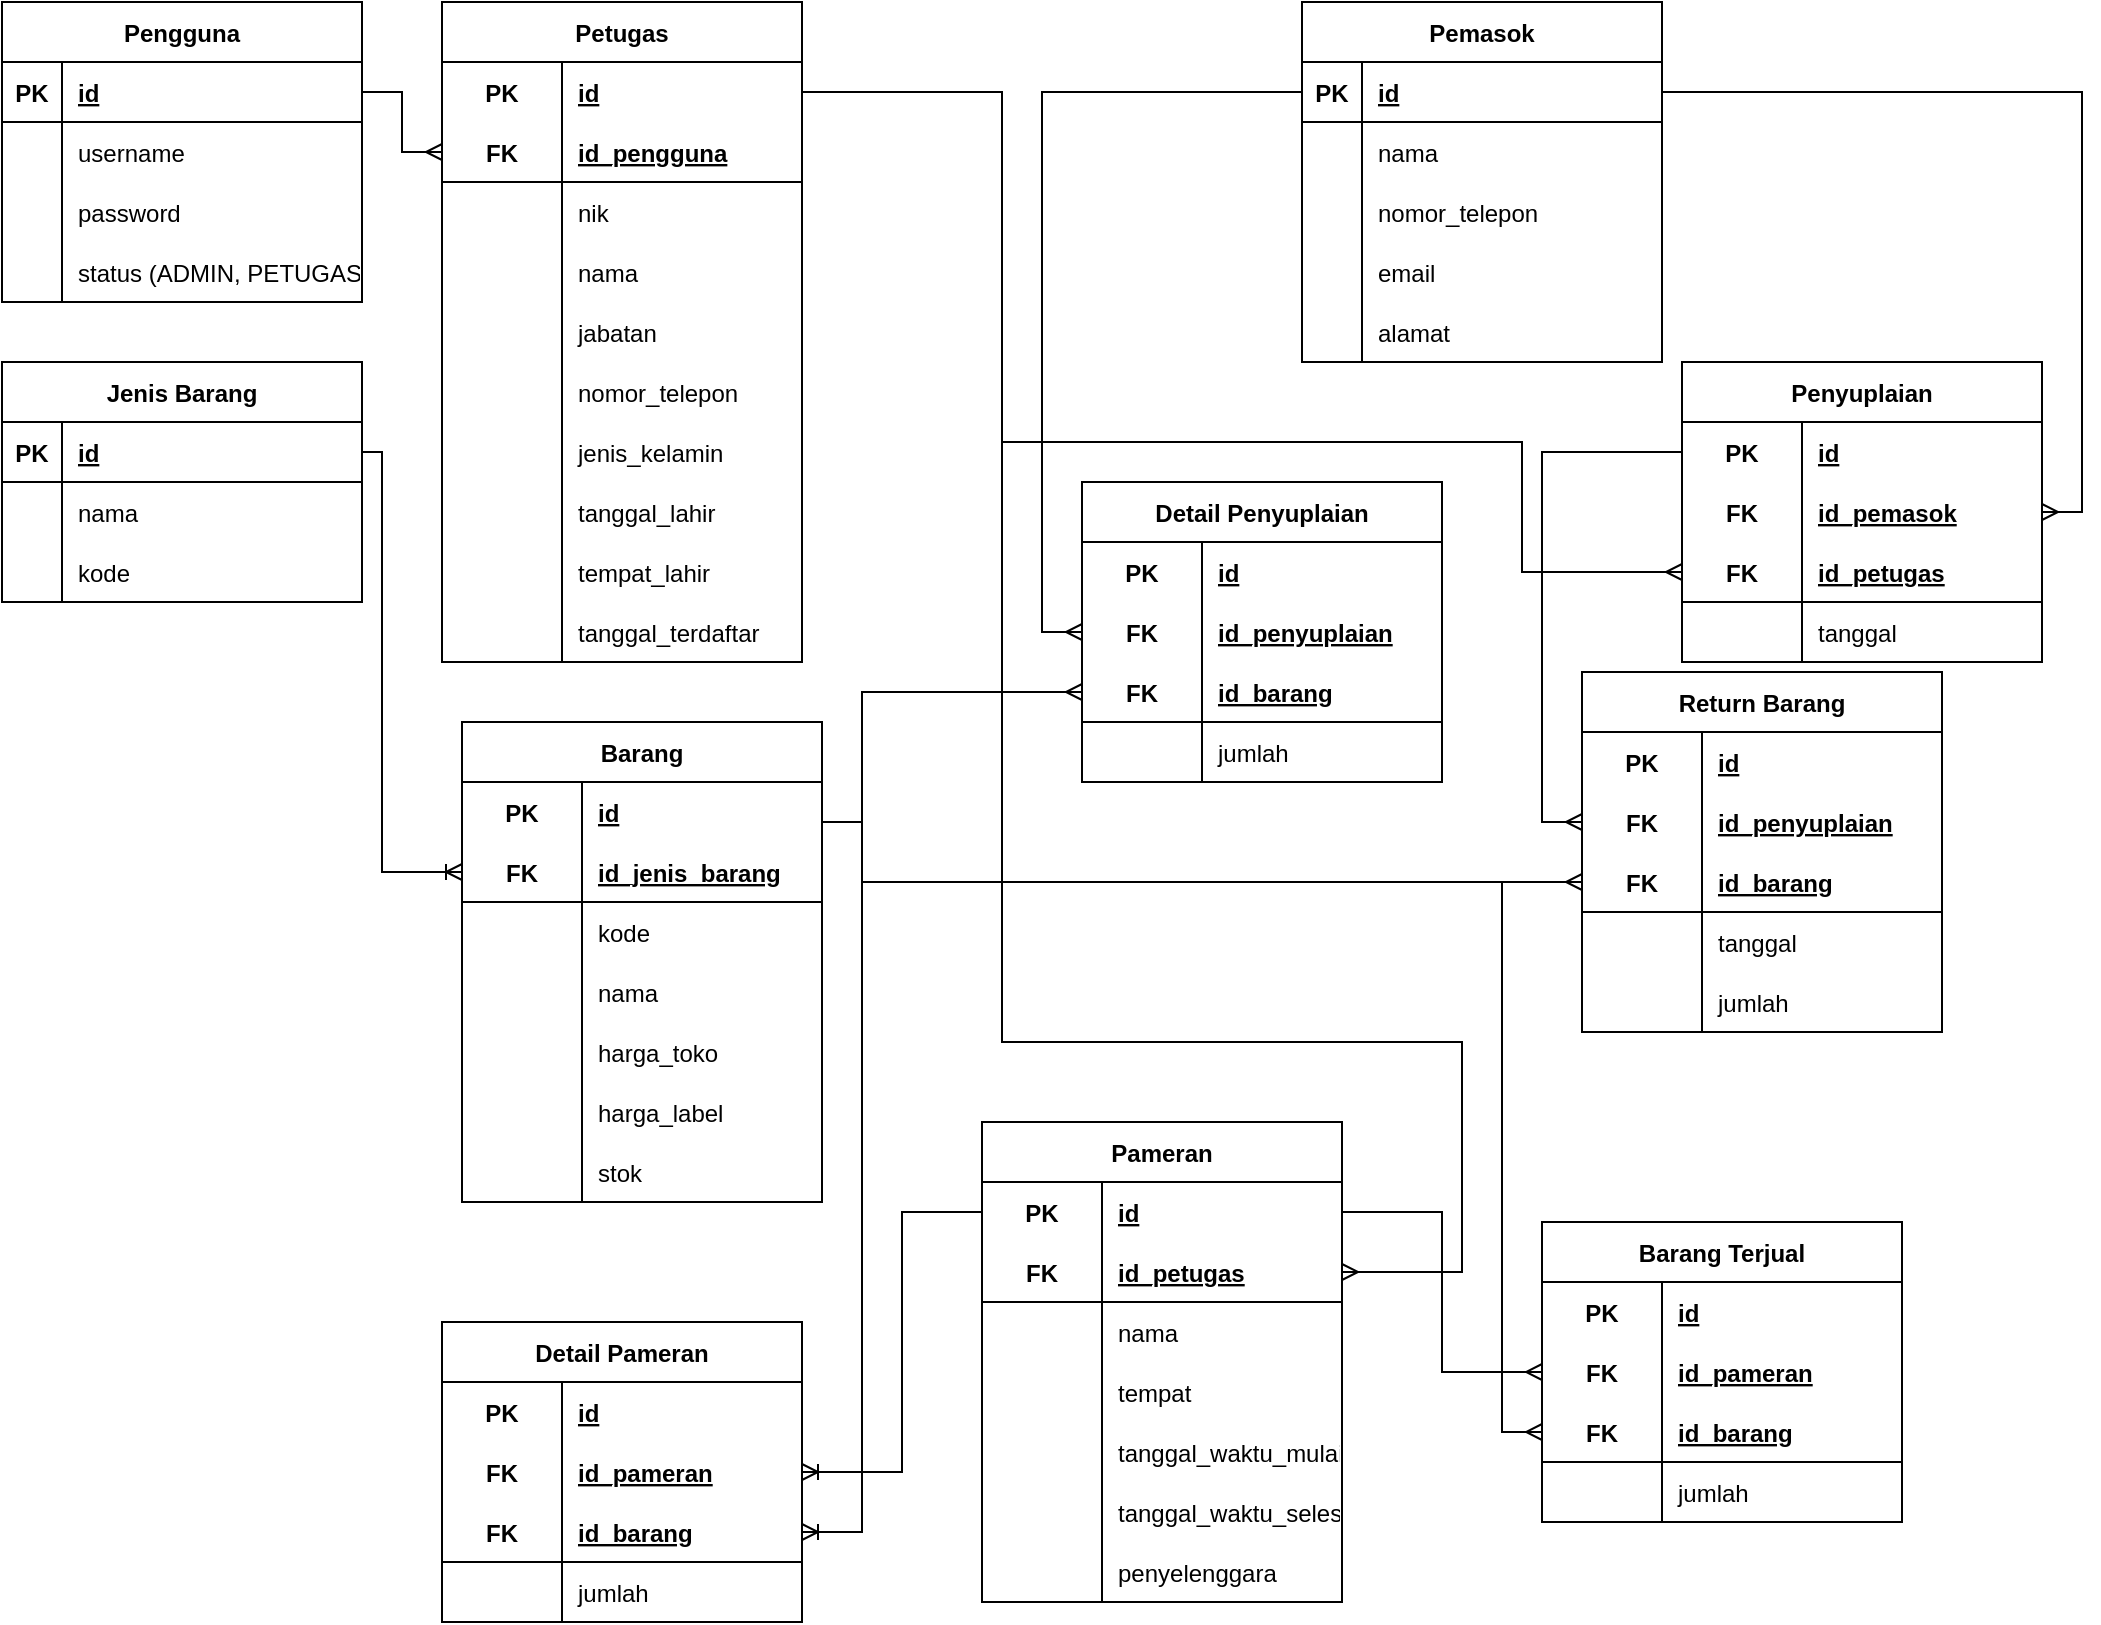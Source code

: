 <mxfile version="20.7.4" type="device"><diagram id="BdJibyrzbR2VFJq5c0Pj" name="Page-1"><mxGraphModel dx="819" dy="505" grid="1" gridSize="10" guides="1" tooltips="1" connect="1" arrows="1" fold="1" page="1" pageScale="1" pageWidth="850" pageHeight="1100" math="0" shadow="0"><root><mxCell id="0"/><mxCell id="1" parent="0"/><mxCell id="Quklo6QpkOoE_XOePF41-1" value="Petugas" style="shape=table;startSize=30;container=1;collapsible=1;childLayout=tableLayout;fixedRows=1;rowLines=0;fontStyle=1;align=center;resizeLast=1;" parent="1" vertex="1"><mxGeometry x="230" y="10" width="180" height="330" as="geometry"/></mxCell><mxCell id="Quklo6QpkOoE_XOePF41-2" value="" style="shape=tableRow;horizontal=0;startSize=0;swimlaneHead=0;swimlaneBody=0;fillColor=none;collapsible=0;dropTarget=0;points=[[0,0.5],[1,0.5]];portConstraint=eastwest;top=0;left=0;right=0;bottom=0;" parent="Quklo6QpkOoE_XOePF41-1" vertex="1"><mxGeometry y="30" width="180" height="30" as="geometry"/></mxCell><mxCell id="Quklo6QpkOoE_XOePF41-3" value="PK" style="shape=partialRectangle;connectable=0;fillColor=none;top=0;left=0;bottom=0;right=0;fontStyle=1;overflow=hidden;" parent="Quklo6QpkOoE_XOePF41-2" vertex="1"><mxGeometry width="60" height="30" as="geometry"><mxRectangle width="60" height="30" as="alternateBounds"/></mxGeometry></mxCell><mxCell id="Quklo6QpkOoE_XOePF41-4" value="id" style="shape=partialRectangle;connectable=0;fillColor=none;top=0;left=0;bottom=0;right=0;align=left;spacingLeft=6;fontStyle=5;overflow=hidden;" parent="Quklo6QpkOoE_XOePF41-2" vertex="1"><mxGeometry x="60" width="120" height="30" as="geometry"><mxRectangle width="120" height="30" as="alternateBounds"/></mxGeometry></mxCell><mxCell id="Quklo6QpkOoE_XOePF41-5" value="" style="shape=tableRow;horizontal=0;startSize=0;swimlaneHead=0;swimlaneBody=0;fillColor=none;collapsible=0;dropTarget=0;points=[[0,0.5],[1,0.5]];portConstraint=eastwest;top=0;left=0;right=0;bottom=1;" parent="Quklo6QpkOoE_XOePF41-1" vertex="1"><mxGeometry y="60" width="180" height="30" as="geometry"/></mxCell><mxCell id="Quklo6QpkOoE_XOePF41-6" value="FK" style="shape=partialRectangle;connectable=0;fillColor=none;top=0;left=0;bottom=0;right=0;fontStyle=1;overflow=hidden;" parent="Quklo6QpkOoE_XOePF41-5" vertex="1"><mxGeometry width="60" height="30" as="geometry"><mxRectangle width="60" height="30" as="alternateBounds"/></mxGeometry></mxCell><mxCell id="Quklo6QpkOoE_XOePF41-7" value="id_pengguna" style="shape=partialRectangle;connectable=0;fillColor=none;top=0;left=0;bottom=0;right=0;align=left;spacingLeft=6;fontStyle=5;overflow=hidden;" parent="Quklo6QpkOoE_XOePF41-5" vertex="1"><mxGeometry x="60" width="120" height="30" as="geometry"><mxRectangle width="120" height="30" as="alternateBounds"/></mxGeometry></mxCell><mxCell id="Quklo6QpkOoE_XOePF41-8" value="" style="shape=tableRow;horizontal=0;startSize=0;swimlaneHead=0;swimlaneBody=0;fillColor=none;collapsible=0;dropTarget=0;points=[[0,0.5],[1,0.5]];portConstraint=eastwest;top=0;left=0;right=0;bottom=0;" parent="Quklo6QpkOoE_XOePF41-1" vertex="1"><mxGeometry y="90" width="180" height="30" as="geometry"/></mxCell><mxCell id="Quklo6QpkOoE_XOePF41-9" value="" style="shape=partialRectangle;connectable=0;fillColor=none;top=0;left=0;bottom=0;right=0;editable=1;overflow=hidden;" parent="Quklo6QpkOoE_XOePF41-8" vertex="1"><mxGeometry width="60" height="30" as="geometry"><mxRectangle width="60" height="30" as="alternateBounds"/></mxGeometry></mxCell><mxCell id="Quklo6QpkOoE_XOePF41-10" value="nik" style="shape=partialRectangle;connectable=0;fillColor=none;top=0;left=0;bottom=0;right=0;align=left;spacingLeft=6;overflow=hidden;" parent="Quklo6QpkOoE_XOePF41-8" vertex="1"><mxGeometry x="60" width="120" height="30" as="geometry"><mxRectangle width="120" height="30" as="alternateBounds"/></mxGeometry></mxCell><mxCell id="Quklo6QpkOoE_XOePF41-11" value="" style="shape=tableRow;horizontal=0;startSize=0;swimlaneHead=0;swimlaneBody=0;fillColor=none;collapsible=0;dropTarget=0;points=[[0,0.5],[1,0.5]];portConstraint=eastwest;top=0;left=0;right=0;bottom=0;" parent="Quklo6QpkOoE_XOePF41-1" vertex="1"><mxGeometry y="120" width="180" height="30" as="geometry"/></mxCell><mxCell id="Quklo6QpkOoE_XOePF41-12" value="" style="shape=partialRectangle;connectable=0;fillColor=none;top=0;left=0;bottom=0;right=0;editable=1;overflow=hidden;" parent="Quklo6QpkOoE_XOePF41-11" vertex="1"><mxGeometry width="60" height="30" as="geometry"><mxRectangle width="60" height="30" as="alternateBounds"/></mxGeometry></mxCell><mxCell id="Quklo6QpkOoE_XOePF41-13" value="nama" style="shape=partialRectangle;connectable=0;fillColor=none;top=0;left=0;bottom=0;right=0;align=left;spacingLeft=6;overflow=hidden;" parent="Quklo6QpkOoE_XOePF41-11" vertex="1"><mxGeometry x="60" width="120" height="30" as="geometry"><mxRectangle width="120" height="30" as="alternateBounds"/></mxGeometry></mxCell><mxCell id="oFv5SIGkWP6hAy3djiNC-5" value="" style="shape=tableRow;horizontal=0;startSize=0;swimlaneHead=0;swimlaneBody=0;fillColor=none;collapsible=0;dropTarget=0;points=[[0,0.5],[1,0.5]];portConstraint=eastwest;top=0;left=0;right=0;bottom=0;" parent="Quklo6QpkOoE_XOePF41-1" vertex="1"><mxGeometry y="150" width="180" height="30" as="geometry"/></mxCell><mxCell id="oFv5SIGkWP6hAy3djiNC-6" value="" style="shape=partialRectangle;connectable=0;fillColor=none;top=0;left=0;bottom=0;right=0;editable=1;overflow=hidden;" parent="oFv5SIGkWP6hAy3djiNC-5" vertex="1"><mxGeometry width="60" height="30" as="geometry"><mxRectangle width="60" height="30" as="alternateBounds"/></mxGeometry></mxCell><mxCell id="oFv5SIGkWP6hAy3djiNC-7" value="jabatan" style="shape=partialRectangle;connectable=0;fillColor=none;top=0;left=0;bottom=0;right=0;align=left;spacingLeft=6;overflow=hidden;" parent="oFv5SIGkWP6hAy3djiNC-5" vertex="1"><mxGeometry x="60" width="120" height="30" as="geometry"><mxRectangle width="120" height="30" as="alternateBounds"/></mxGeometry></mxCell><mxCell id="Quklo6QpkOoE_XOePF41-28" value="" style="shape=tableRow;horizontal=0;startSize=0;swimlaneHead=0;swimlaneBody=0;fillColor=none;collapsible=0;dropTarget=0;points=[[0,0.5],[1,0.5]];portConstraint=eastwest;top=0;left=0;right=0;bottom=0;" parent="Quklo6QpkOoE_XOePF41-1" vertex="1"><mxGeometry y="180" width="180" height="30" as="geometry"/></mxCell><mxCell id="Quklo6QpkOoE_XOePF41-29" value="" style="shape=partialRectangle;connectable=0;fillColor=none;top=0;left=0;bottom=0;right=0;editable=1;overflow=hidden;" parent="Quklo6QpkOoE_XOePF41-28" vertex="1"><mxGeometry width="60" height="30" as="geometry"><mxRectangle width="60" height="30" as="alternateBounds"/></mxGeometry></mxCell><mxCell id="Quklo6QpkOoE_XOePF41-30" value="nomor_telepon" style="shape=partialRectangle;connectable=0;fillColor=none;top=0;left=0;bottom=0;right=0;align=left;spacingLeft=6;overflow=hidden;" parent="Quklo6QpkOoE_XOePF41-28" vertex="1"><mxGeometry x="60" width="120" height="30" as="geometry"><mxRectangle width="120" height="30" as="alternateBounds"/></mxGeometry></mxCell><mxCell id="Quklo6QpkOoE_XOePF41-31" value="" style="shape=tableRow;horizontal=0;startSize=0;swimlaneHead=0;swimlaneBody=0;fillColor=none;collapsible=0;dropTarget=0;points=[[0,0.5],[1,0.5]];portConstraint=eastwest;top=0;left=0;right=0;bottom=0;" parent="Quklo6QpkOoE_XOePF41-1" vertex="1"><mxGeometry y="210" width="180" height="30" as="geometry"/></mxCell><mxCell id="Quklo6QpkOoE_XOePF41-32" value="" style="shape=partialRectangle;connectable=0;fillColor=none;top=0;left=0;bottom=0;right=0;editable=1;overflow=hidden;" parent="Quklo6QpkOoE_XOePF41-31" vertex="1"><mxGeometry width="60" height="30" as="geometry"><mxRectangle width="60" height="30" as="alternateBounds"/></mxGeometry></mxCell><mxCell id="Quklo6QpkOoE_XOePF41-33" value="jenis_kelamin" style="shape=partialRectangle;connectable=0;fillColor=none;top=0;left=0;bottom=0;right=0;align=left;spacingLeft=6;overflow=hidden;" parent="Quklo6QpkOoE_XOePF41-31" vertex="1"><mxGeometry x="60" width="120" height="30" as="geometry"><mxRectangle width="120" height="30" as="alternateBounds"/></mxGeometry></mxCell><mxCell id="Quklo6QpkOoE_XOePF41-34" value="" style="shape=tableRow;horizontal=0;startSize=0;swimlaneHead=0;swimlaneBody=0;fillColor=none;collapsible=0;dropTarget=0;points=[[0,0.5],[1,0.5]];portConstraint=eastwest;top=0;left=0;right=0;bottom=0;" parent="Quklo6QpkOoE_XOePF41-1" vertex="1"><mxGeometry y="240" width="180" height="30" as="geometry"/></mxCell><mxCell id="Quklo6QpkOoE_XOePF41-35" value="" style="shape=partialRectangle;connectable=0;fillColor=none;top=0;left=0;bottom=0;right=0;editable=1;overflow=hidden;" parent="Quklo6QpkOoE_XOePF41-34" vertex="1"><mxGeometry width="60" height="30" as="geometry"><mxRectangle width="60" height="30" as="alternateBounds"/></mxGeometry></mxCell><mxCell id="Quklo6QpkOoE_XOePF41-36" value="tanggal_lahir" style="shape=partialRectangle;connectable=0;fillColor=none;top=0;left=0;bottom=0;right=0;align=left;spacingLeft=6;overflow=hidden;" parent="Quklo6QpkOoE_XOePF41-34" vertex="1"><mxGeometry x="60" width="120" height="30" as="geometry"><mxRectangle width="120" height="30" as="alternateBounds"/></mxGeometry></mxCell><mxCell id="Quklo6QpkOoE_XOePF41-37" value="" style="shape=tableRow;horizontal=0;startSize=0;swimlaneHead=0;swimlaneBody=0;fillColor=none;collapsible=0;dropTarget=0;points=[[0,0.5],[1,0.5]];portConstraint=eastwest;top=0;left=0;right=0;bottom=0;" parent="Quklo6QpkOoE_XOePF41-1" vertex="1"><mxGeometry y="270" width="180" height="30" as="geometry"/></mxCell><mxCell id="Quklo6QpkOoE_XOePF41-38" value="" style="shape=partialRectangle;connectable=0;fillColor=none;top=0;left=0;bottom=0;right=0;editable=1;overflow=hidden;" parent="Quklo6QpkOoE_XOePF41-37" vertex="1"><mxGeometry width="60" height="30" as="geometry"><mxRectangle width="60" height="30" as="alternateBounds"/></mxGeometry></mxCell><mxCell id="Quklo6QpkOoE_XOePF41-39" value="tempat_lahir" style="shape=partialRectangle;connectable=0;fillColor=none;top=0;left=0;bottom=0;right=0;align=left;spacingLeft=6;overflow=hidden;" parent="Quklo6QpkOoE_XOePF41-37" vertex="1"><mxGeometry x="60" width="120" height="30" as="geometry"><mxRectangle width="120" height="30" as="alternateBounds"/></mxGeometry></mxCell><mxCell id="tUYfV4Eb0-IHnWodbum1-1" value="" style="shape=tableRow;horizontal=0;startSize=0;swimlaneHead=0;swimlaneBody=0;fillColor=none;collapsible=0;dropTarget=0;points=[[0,0.5],[1,0.5]];portConstraint=eastwest;top=0;left=0;right=0;bottom=0;" vertex="1" parent="Quklo6QpkOoE_XOePF41-1"><mxGeometry y="300" width="180" height="30" as="geometry"/></mxCell><mxCell id="tUYfV4Eb0-IHnWodbum1-2" value="" style="shape=partialRectangle;connectable=0;fillColor=none;top=0;left=0;bottom=0;right=0;editable=1;overflow=hidden;" vertex="1" parent="tUYfV4Eb0-IHnWodbum1-1"><mxGeometry width="60" height="30" as="geometry"><mxRectangle width="60" height="30" as="alternateBounds"/></mxGeometry></mxCell><mxCell id="tUYfV4Eb0-IHnWodbum1-3" value="tanggal_terdaftar" style="shape=partialRectangle;connectable=0;fillColor=none;top=0;left=0;bottom=0;right=0;align=left;spacingLeft=6;overflow=hidden;" vertex="1" parent="tUYfV4Eb0-IHnWodbum1-1"><mxGeometry x="60" width="120" height="30" as="geometry"><mxRectangle width="120" height="30" as="alternateBounds"/></mxGeometry></mxCell><mxCell id="Quklo6QpkOoE_XOePF41-14" value="Pengguna" style="shape=table;startSize=30;container=1;collapsible=1;childLayout=tableLayout;fixedRows=1;rowLines=0;fontStyle=1;align=center;resizeLast=1;" parent="1" vertex="1"><mxGeometry x="10" y="10" width="180" height="150" as="geometry"/></mxCell><mxCell id="Quklo6QpkOoE_XOePF41-15" value="" style="shape=tableRow;horizontal=0;startSize=0;swimlaneHead=0;swimlaneBody=0;fillColor=none;collapsible=0;dropTarget=0;points=[[0,0.5],[1,0.5]];portConstraint=eastwest;top=0;left=0;right=0;bottom=1;" parent="Quklo6QpkOoE_XOePF41-14" vertex="1"><mxGeometry y="30" width="180" height="30" as="geometry"/></mxCell><mxCell id="Quklo6QpkOoE_XOePF41-16" value="PK" style="shape=partialRectangle;connectable=0;fillColor=none;top=0;left=0;bottom=0;right=0;fontStyle=1;overflow=hidden;" parent="Quklo6QpkOoE_XOePF41-15" vertex="1"><mxGeometry width="30" height="30" as="geometry"><mxRectangle width="30" height="30" as="alternateBounds"/></mxGeometry></mxCell><mxCell id="Quklo6QpkOoE_XOePF41-17" value="id" style="shape=partialRectangle;connectable=0;fillColor=none;top=0;left=0;bottom=0;right=0;align=left;spacingLeft=6;fontStyle=5;overflow=hidden;" parent="Quklo6QpkOoE_XOePF41-15" vertex="1"><mxGeometry x="30" width="150" height="30" as="geometry"><mxRectangle width="150" height="30" as="alternateBounds"/></mxGeometry></mxCell><mxCell id="Quklo6QpkOoE_XOePF41-18" value="" style="shape=tableRow;horizontal=0;startSize=0;swimlaneHead=0;swimlaneBody=0;fillColor=none;collapsible=0;dropTarget=0;points=[[0,0.5],[1,0.5]];portConstraint=eastwest;top=0;left=0;right=0;bottom=0;" parent="Quklo6QpkOoE_XOePF41-14" vertex="1"><mxGeometry y="60" width="180" height="30" as="geometry"/></mxCell><mxCell id="Quklo6QpkOoE_XOePF41-19" value="" style="shape=partialRectangle;connectable=0;fillColor=none;top=0;left=0;bottom=0;right=0;editable=1;overflow=hidden;" parent="Quklo6QpkOoE_XOePF41-18" vertex="1"><mxGeometry width="30" height="30" as="geometry"><mxRectangle width="30" height="30" as="alternateBounds"/></mxGeometry></mxCell><mxCell id="Quklo6QpkOoE_XOePF41-20" value="username" style="shape=partialRectangle;connectable=0;fillColor=none;top=0;left=0;bottom=0;right=0;align=left;spacingLeft=6;overflow=hidden;" parent="Quklo6QpkOoE_XOePF41-18" vertex="1"><mxGeometry x="30" width="150" height="30" as="geometry"><mxRectangle width="150" height="30" as="alternateBounds"/></mxGeometry></mxCell><mxCell id="Quklo6QpkOoE_XOePF41-21" value="" style="shape=tableRow;horizontal=0;startSize=0;swimlaneHead=0;swimlaneBody=0;fillColor=none;collapsible=0;dropTarget=0;points=[[0,0.5],[1,0.5]];portConstraint=eastwest;top=0;left=0;right=0;bottom=0;" parent="Quklo6QpkOoE_XOePF41-14" vertex="1"><mxGeometry y="90" width="180" height="30" as="geometry"/></mxCell><mxCell id="Quklo6QpkOoE_XOePF41-22" value="" style="shape=partialRectangle;connectable=0;fillColor=none;top=0;left=0;bottom=0;right=0;editable=1;overflow=hidden;" parent="Quklo6QpkOoE_XOePF41-21" vertex="1"><mxGeometry width="30" height="30" as="geometry"><mxRectangle width="30" height="30" as="alternateBounds"/></mxGeometry></mxCell><mxCell id="Quklo6QpkOoE_XOePF41-23" value="password" style="shape=partialRectangle;connectable=0;fillColor=none;top=0;left=0;bottom=0;right=0;align=left;spacingLeft=6;overflow=hidden;" parent="Quklo6QpkOoE_XOePF41-21" vertex="1"><mxGeometry x="30" width="150" height="30" as="geometry"><mxRectangle width="150" height="30" as="alternateBounds"/></mxGeometry></mxCell><mxCell id="Quklo6QpkOoE_XOePF41-24" value="" style="shape=tableRow;horizontal=0;startSize=0;swimlaneHead=0;swimlaneBody=0;fillColor=none;collapsible=0;dropTarget=0;points=[[0,0.5],[1,0.5]];portConstraint=eastwest;top=0;left=0;right=0;bottom=0;" parent="Quklo6QpkOoE_XOePF41-14" vertex="1"><mxGeometry y="120" width="180" height="30" as="geometry"/></mxCell><mxCell id="Quklo6QpkOoE_XOePF41-25" value="" style="shape=partialRectangle;connectable=0;fillColor=none;top=0;left=0;bottom=0;right=0;editable=1;overflow=hidden;" parent="Quklo6QpkOoE_XOePF41-24" vertex="1"><mxGeometry width="30" height="30" as="geometry"><mxRectangle width="30" height="30" as="alternateBounds"/></mxGeometry></mxCell><mxCell id="Quklo6QpkOoE_XOePF41-26" value="status (ADMIN, PETUGAS)" style="shape=partialRectangle;connectable=0;fillColor=none;top=0;left=0;bottom=0;right=0;align=left;spacingLeft=6;overflow=hidden;" parent="Quklo6QpkOoE_XOePF41-24" vertex="1"><mxGeometry x="30" width="150" height="30" as="geometry"><mxRectangle width="150" height="30" as="alternateBounds"/></mxGeometry></mxCell><mxCell id="Quklo6QpkOoE_XOePF41-40" value="Jenis Barang" style="shape=table;startSize=30;container=1;collapsible=1;childLayout=tableLayout;fixedRows=1;rowLines=0;fontStyle=1;align=center;resizeLast=1;" parent="1" vertex="1"><mxGeometry x="10" y="190" width="180" height="120" as="geometry"/></mxCell><mxCell id="Quklo6QpkOoE_XOePF41-41" value="" style="shape=tableRow;horizontal=0;startSize=0;swimlaneHead=0;swimlaneBody=0;fillColor=none;collapsible=0;dropTarget=0;points=[[0,0.5],[1,0.5]];portConstraint=eastwest;top=0;left=0;right=0;bottom=1;" parent="Quklo6QpkOoE_XOePF41-40" vertex="1"><mxGeometry y="30" width="180" height="30" as="geometry"/></mxCell><mxCell id="Quklo6QpkOoE_XOePF41-42" value="PK" style="shape=partialRectangle;connectable=0;fillColor=none;top=0;left=0;bottom=0;right=0;fontStyle=1;overflow=hidden;" parent="Quklo6QpkOoE_XOePF41-41" vertex="1"><mxGeometry width="30" height="30" as="geometry"><mxRectangle width="30" height="30" as="alternateBounds"/></mxGeometry></mxCell><mxCell id="Quklo6QpkOoE_XOePF41-43" value="id" style="shape=partialRectangle;connectable=0;fillColor=none;top=0;left=0;bottom=0;right=0;align=left;spacingLeft=6;fontStyle=5;overflow=hidden;" parent="Quklo6QpkOoE_XOePF41-41" vertex="1"><mxGeometry x="30" width="150" height="30" as="geometry"><mxRectangle width="150" height="30" as="alternateBounds"/></mxGeometry></mxCell><mxCell id="Quklo6QpkOoE_XOePF41-44" value="" style="shape=tableRow;horizontal=0;startSize=0;swimlaneHead=0;swimlaneBody=0;fillColor=none;collapsible=0;dropTarget=0;points=[[0,0.5],[1,0.5]];portConstraint=eastwest;top=0;left=0;right=0;bottom=0;" parent="Quklo6QpkOoE_XOePF41-40" vertex="1"><mxGeometry y="60" width="180" height="30" as="geometry"/></mxCell><mxCell id="Quklo6QpkOoE_XOePF41-45" value="" style="shape=partialRectangle;connectable=0;fillColor=none;top=0;left=0;bottom=0;right=0;editable=1;overflow=hidden;" parent="Quklo6QpkOoE_XOePF41-44" vertex="1"><mxGeometry width="30" height="30" as="geometry"><mxRectangle width="30" height="30" as="alternateBounds"/></mxGeometry></mxCell><mxCell id="Quklo6QpkOoE_XOePF41-46" value="nama" style="shape=partialRectangle;connectable=0;fillColor=none;top=0;left=0;bottom=0;right=0;align=left;spacingLeft=6;overflow=hidden;" parent="Quklo6QpkOoE_XOePF41-44" vertex="1"><mxGeometry x="30" width="150" height="30" as="geometry"><mxRectangle width="150" height="30" as="alternateBounds"/></mxGeometry></mxCell><mxCell id="Quklo6QpkOoE_XOePF41-47" value="" style="shape=tableRow;horizontal=0;startSize=0;swimlaneHead=0;swimlaneBody=0;fillColor=none;collapsible=0;dropTarget=0;points=[[0,0.5],[1,0.5]];portConstraint=eastwest;top=0;left=0;right=0;bottom=0;" parent="Quklo6QpkOoE_XOePF41-40" vertex="1"><mxGeometry y="90" width="180" height="30" as="geometry"/></mxCell><mxCell id="Quklo6QpkOoE_XOePF41-48" value="" style="shape=partialRectangle;connectable=0;fillColor=none;top=0;left=0;bottom=0;right=0;editable=1;overflow=hidden;" parent="Quklo6QpkOoE_XOePF41-47" vertex="1"><mxGeometry width="30" height="30" as="geometry"><mxRectangle width="30" height="30" as="alternateBounds"/></mxGeometry></mxCell><mxCell id="Quklo6QpkOoE_XOePF41-49" value="kode" style="shape=partialRectangle;connectable=0;fillColor=none;top=0;left=0;bottom=0;right=0;align=left;spacingLeft=6;overflow=hidden;" parent="Quklo6QpkOoE_XOePF41-47" vertex="1"><mxGeometry x="30" width="150" height="30" as="geometry"><mxRectangle width="150" height="30" as="alternateBounds"/></mxGeometry></mxCell><mxCell id="Quklo6QpkOoE_XOePF41-53" value="Barang" style="shape=table;startSize=30;container=1;collapsible=1;childLayout=tableLayout;fixedRows=1;rowLines=0;fontStyle=1;align=center;resizeLast=1;" parent="1" vertex="1"><mxGeometry x="240" y="370" width="180" height="240" as="geometry"/></mxCell><mxCell id="Quklo6QpkOoE_XOePF41-54" value="" style="shape=tableRow;horizontal=0;startSize=0;swimlaneHead=0;swimlaneBody=0;fillColor=none;collapsible=0;dropTarget=0;points=[[0,0.5],[1,0.5]];portConstraint=eastwest;top=0;left=0;right=0;bottom=0;" parent="Quklo6QpkOoE_XOePF41-53" vertex="1"><mxGeometry y="30" width="180" height="30" as="geometry"/></mxCell><mxCell id="Quklo6QpkOoE_XOePF41-55" value="PK" style="shape=partialRectangle;connectable=0;fillColor=none;top=0;left=0;bottom=0;right=0;fontStyle=1;overflow=hidden;" parent="Quklo6QpkOoE_XOePF41-54" vertex="1"><mxGeometry width="60" height="30" as="geometry"><mxRectangle width="60" height="30" as="alternateBounds"/></mxGeometry></mxCell><mxCell id="Quklo6QpkOoE_XOePF41-56" value="id" style="shape=partialRectangle;connectable=0;fillColor=none;top=0;left=0;bottom=0;right=0;align=left;spacingLeft=6;fontStyle=5;overflow=hidden;" parent="Quklo6QpkOoE_XOePF41-54" vertex="1"><mxGeometry x="60" width="120" height="30" as="geometry"><mxRectangle width="120" height="30" as="alternateBounds"/></mxGeometry></mxCell><mxCell id="Quklo6QpkOoE_XOePF41-57" value="" style="shape=tableRow;horizontal=0;startSize=0;swimlaneHead=0;swimlaneBody=0;fillColor=none;collapsible=0;dropTarget=0;points=[[0,0.5],[1,0.5]];portConstraint=eastwest;top=0;left=0;right=0;bottom=1;" parent="Quklo6QpkOoE_XOePF41-53" vertex="1"><mxGeometry y="60" width="180" height="30" as="geometry"/></mxCell><mxCell id="Quklo6QpkOoE_XOePF41-58" value="FK" style="shape=partialRectangle;connectable=0;fillColor=none;top=0;left=0;bottom=0;right=0;fontStyle=1;overflow=hidden;" parent="Quklo6QpkOoE_XOePF41-57" vertex="1"><mxGeometry width="60" height="30" as="geometry"><mxRectangle width="60" height="30" as="alternateBounds"/></mxGeometry></mxCell><mxCell id="Quklo6QpkOoE_XOePF41-59" value="id_jenis_barang" style="shape=partialRectangle;connectable=0;fillColor=none;top=0;left=0;bottom=0;right=0;align=left;spacingLeft=6;fontStyle=5;overflow=hidden;" parent="Quklo6QpkOoE_XOePF41-57" vertex="1"><mxGeometry x="60" width="120" height="30" as="geometry"><mxRectangle width="120" height="30" as="alternateBounds"/></mxGeometry></mxCell><mxCell id="Quklo6QpkOoE_XOePF41-196" value="" style="shape=tableRow;horizontal=0;startSize=0;swimlaneHead=0;swimlaneBody=0;fillColor=none;collapsible=0;dropTarget=0;points=[[0,0.5],[1,0.5]];portConstraint=eastwest;top=0;left=0;right=0;bottom=0;" parent="Quklo6QpkOoE_XOePF41-53" vertex="1"><mxGeometry y="90" width="180" height="30" as="geometry"/></mxCell><mxCell id="Quklo6QpkOoE_XOePF41-197" value="" style="shape=partialRectangle;connectable=0;fillColor=none;top=0;left=0;bottom=0;right=0;editable=1;overflow=hidden;" parent="Quklo6QpkOoE_XOePF41-196" vertex="1"><mxGeometry width="60" height="30" as="geometry"><mxRectangle width="60" height="30" as="alternateBounds"/></mxGeometry></mxCell><mxCell id="Quklo6QpkOoE_XOePF41-198" value="kode" style="shape=partialRectangle;connectable=0;fillColor=none;top=0;left=0;bottom=0;right=0;align=left;spacingLeft=6;overflow=hidden;" parent="Quklo6QpkOoE_XOePF41-196" vertex="1"><mxGeometry x="60" width="120" height="30" as="geometry"><mxRectangle width="120" height="30" as="alternateBounds"/></mxGeometry></mxCell><mxCell id="tUYfV4Eb0-IHnWodbum1-4" value="" style="shape=tableRow;horizontal=0;startSize=0;swimlaneHead=0;swimlaneBody=0;fillColor=none;collapsible=0;dropTarget=0;points=[[0,0.5],[1,0.5]];portConstraint=eastwest;top=0;left=0;right=0;bottom=0;" vertex="1" parent="Quklo6QpkOoE_XOePF41-53"><mxGeometry y="120" width="180" height="30" as="geometry"/></mxCell><mxCell id="tUYfV4Eb0-IHnWodbum1-5" value="" style="shape=partialRectangle;connectable=0;fillColor=none;top=0;left=0;bottom=0;right=0;editable=1;overflow=hidden;" vertex="1" parent="tUYfV4Eb0-IHnWodbum1-4"><mxGeometry width="60" height="30" as="geometry"><mxRectangle width="60" height="30" as="alternateBounds"/></mxGeometry></mxCell><mxCell id="tUYfV4Eb0-IHnWodbum1-6" value="nama" style="shape=partialRectangle;connectable=0;fillColor=none;top=0;left=0;bottom=0;right=0;align=left;spacingLeft=6;overflow=hidden;" vertex="1" parent="tUYfV4Eb0-IHnWodbum1-4"><mxGeometry x="60" width="120" height="30" as="geometry"><mxRectangle width="120" height="30" as="alternateBounds"/></mxGeometry></mxCell><mxCell id="Quklo6QpkOoE_XOePF41-63" value="" style="shape=tableRow;horizontal=0;startSize=0;swimlaneHead=0;swimlaneBody=0;fillColor=none;collapsible=0;dropTarget=0;points=[[0,0.5],[1,0.5]];portConstraint=eastwest;top=0;left=0;right=0;bottom=0;" parent="Quklo6QpkOoE_XOePF41-53" vertex="1"><mxGeometry y="150" width="180" height="30" as="geometry"/></mxCell><mxCell id="Quklo6QpkOoE_XOePF41-64" value="" style="shape=partialRectangle;connectable=0;fillColor=none;top=0;left=0;bottom=0;right=0;editable=1;overflow=hidden;" parent="Quklo6QpkOoE_XOePF41-63" vertex="1"><mxGeometry width="60" height="30" as="geometry"><mxRectangle width="60" height="30" as="alternateBounds"/></mxGeometry></mxCell><mxCell id="Quklo6QpkOoE_XOePF41-65" value="harga_toko" style="shape=partialRectangle;connectable=0;fillColor=none;top=0;left=0;bottom=0;right=0;align=left;spacingLeft=6;overflow=hidden;" parent="Quklo6QpkOoE_XOePF41-63" vertex="1"><mxGeometry x="60" width="120" height="30" as="geometry"><mxRectangle width="120" height="30" as="alternateBounds"/></mxGeometry></mxCell><mxCell id="Quklo6QpkOoE_XOePF41-66" value="" style="shape=tableRow;horizontal=0;startSize=0;swimlaneHead=0;swimlaneBody=0;fillColor=none;collapsible=0;dropTarget=0;points=[[0,0.5],[1,0.5]];portConstraint=eastwest;top=0;left=0;right=0;bottom=0;" parent="Quklo6QpkOoE_XOePF41-53" vertex="1"><mxGeometry y="180" width="180" height="30" as="geometry"/></mxCell><mxCell id="Quklo6QpkOoE_XOePF41-67" value="" style="shape=partialRectangle;connectable=0;fillColor=none;top=0;left=0;bottom=0;right=0;editable=1;overflow=hidden;" parent="Quklo6QpkOoE_XOePF41-66" vertex="1"><mxGeometry width="60" height="30" as="geometry"><mxRectangle width="60" height="30" as="alternateBounds"/></mxGeometry></mxCell><mxCell id="Quklo6QpkOoE_XOePF41-68" value="harga_label" style="shape=partialRectangle;connectable=0;fillColor=none;top=0;left=0;bottom=0;right=0;align=left;spacingLeft=6;overflow=hidden;" parent="Quklo6QpkOoE_XOePF41-66" vertex="1"><mxGeometry x="60" width="120" height="30" as="geometry"><mxRectangle width="120" height="30" as="alternateBounds"/></mxGeometry></mxCell><mxCell id="Quklo6QpkOoE_XOePF41-139" value="" style="shape=tableRow;horizontal=0;startSize=0;swimlaneHead=0;swimlaneBody=0;fillColor=none;collapsible=0;dropTarget=0;points=[[0,0.5],[1,0.5]];portConstraint=eastwest;top=0;left=0;right=0;bottom=0;" parent="Quklo6QpkOoE_XOePF41-53" vertex="1"><mxGeometry y="210" width="180" height="30" as="geometry"/></mxCell><mxCell id="Quklo6QpkOoE_XOePF41-140" value="" style="shape=partialRectangle;connectable=0;fillColor=none;top=0;left=0;bottom=0;right=0;editable=1;overflow=hidden;" parent="Quklo6QpkOoE_XOePF41-139" vertex="1"><mxGeometry width="60" height="30" as="geometry"><mxRectangle width="60" height="30" as="alternateBounds"/></mxGeometry></mxCell><mxCell id="Quklo6QpkOoE_XOePF41-141" value="stok" style="shape=partialRectangle;connectable=0;fillColor=none;top=0;left=0;bottom=0;right=0;align=left;spacingLeft=6;overflow=hidden;" parent="Quklo6QpkOoE_XOePF41-139" vertex="1"><mxGeometry x="60" width="120" height="30" as="geometry"><mxRectangle width="120" height="30" as="alternateBounds"/></mxGeometry></mxCell><mxCell id="Quklo6QpkOoE_XOePF41-69" value="Pemasok" style="shape=table;startSize=30;container=1;collapsible=1;childLayout=tableLayout;fixedRows=1;rowLines=0;fontStyle=1;align=center;resizeLast=1;" parent="1" vertex="1"><mxGeometry x="660" y="10" width="180" height="180" as="geometry"/></mxCell><mxCell id="Quklo6QpkOoE_XOePF41-70" value="" style="shape=tableRow;horizontal=0;startSize=0;swimlaneHead=0;swimlaneBody=0;fillColor=none;collapsible=0;dropTarget=0;points=[[0,0.5],[1,0.5]];portConstraint=eastwest;top=0;left=0;right=0;bottom=1;" parent="Quklo6QpkOoE_XOePF41-69" vertex="1"><mxGeometry y="30" width="180" height="30" as="geometry"/></mxCell><mxCell id="Quklo6QpkOoE_XOePF41-71" value="PK" style="shape=partialRectangle;connectable=0;fillColor=none;top=0;left=0;bottom=0;right=0;fontStyle=1;overflow=hidden;" parent="Quklo6QpkOoE_XOePF41-70" vertex="1"><mxGeometry width="30" height="30" as="geometry"><mxRectangle width="30" height="30" as="alternateBounds"/></mxGeometry></mxCell><mxCell id="Quklo6QpkOoE_XOePF41-72" value="id" style="shape=partialRectangle;connectable=0;fillColor=none;top=0;left=0;bottom=0;right=0;align=left;spacingLeft=6;fontStyle=5;overflow=hidden;" parent="Quklo6QpkOoE_XOePF41-70" vertex="1"><mxGeometry x="30" width="150" height="30" as="geometry"><mxRectangle width="150" height="30" as="alternateBounds"/></mxGeometry></mxCell><mxCell id="Quklo6QpkOoE_XOePF41-73" value="" style="shape=tableRow;horizontal=0;startSize=0;swimlaneHead=0;swimlaneBody=0;fillColor=none;collapsible=0;dropTarget=0;points=[[0,0.5],[1,0.5]];portConstraint=eastwest;top=0;left=0;right=0;bottom=0;" parent="Quklo6QpkOoE_XOePF41-69" vertex="1"><mxGeometry y="60" width="180" height="30" as="geometry"/></mxCell><mxCell id="Quklo6QpkOoE_XOePF41-74" value="" style="shape=partialRectangle;connectable=0;fillColor=none;top=0;left=0;bottom=0;right=0;editable=1;overflow=hidden;" parent="Quklo6QpkOoE_XOePF41-73" vertex="1"><mxGeometry width="30" height="30" as="geometry"><mxRectangle width="30" height="30" as="alternateBounds"/></mxGeometry></mxCell><mxCell id="Quklo6QpkOoE_XOePF41-75" value="nama" style="shape=partialRectangle;connectable=0;fillColor=none;top=0;left=0;bottom=0;right=0;align=left;spacingLeft=6;overflow=hidden;" parent="Quklo6QpkOoE_XOePF41-73" vertex="1"><mxGeometry x="30" width="150" height="30" as="geometry"><mxRectangle width="150" height="30" as="alternateBounds"/></mxGeometry></mxCell><mxCell id="Quklo6QpkOoE_XOePF41-76" value="" style="shape=tableRow;horizontal=0;startSize=0;swimlaneHead=0;swimlaneBody=0;fillColor=none;collapsible=0;dropTarget=0;points=[[0,0.5],[1,0.5]];portConstraint=eastwest;top=0;left=0;right=0;bottom=0;" parent="Quklo6QpkOoE_XOePF41-69" vertex="1"><mxGeometry y="90" width="180" height="30" as="geometry"/></mxCell><mxCell id="Quklo6QpkOoE_XOePF41-77" value="" style="shape=partialRectangle;connectable=0;fillColor=none;top=0;left=0;bottom=0;right=0;editable=1;overflow=hidden;" parent="Quklo6QpkOoE_XOePF41-76" vertex="1"><mxGeometry width="30" height="30" as="geometry"><mxRectangle width="30" height="30" as="alternateBounds"/></mxGeometry></mxCell><mxCell id="Quklo6QpkOoE_XOePF41-78" value="nomor_telepon" style="shape=partialRectangle;connectable=0;fillColor=none;top=0;left=0;bottom=0;right=0;align=left;spacingLeft=6;overflow=hidden;" parent="Quklo6QpkOoE_XOePF41-76" vertex="1"><mxGeometry x="30" width="150" height="30" as="geometry"><mxRectangle width="150" height="30" as="alternateBounds"/></mxGeometry></mxCell><mxCell id="Quklo6QpkOoE_XOePF41-79" value="" style="shape=tableRow;horizontal=0;startSize=0;swimlaneHead=0;swimlaneBody=0;fillColor=none;collapsible=0;dropTarget=0;points=[[0,0.5],[1,0.5]];portConstraint=eastwest;top=0;left=0;right=0;bottom=0;" parent="Quklo6QpkOoE_XOePF41-69" vertex="1"><mxGeometry y="120" width="180" height="30" as="geometry"/></mxCell><mxCell id="Quklo6QpkOoE_XOePF41-80" value="" style="shape=partialRectangle;connectable=0;fillColor=none;top=0;left=0;bottom=0;right=0;editable=1;overflow=hidden;" parent="Quklo6QpkOoE_XOePF41-79" vertex="1"><mxGeometry width="30" height="30" as="geometry"><mxRectangle width="30" height="30" as="alternateBounds"/></mxGeometry></mxCell><mxCell id="Quklo6QpkOoE_XOePF41-81" value="email" style="shape=partialRectangle;connectable=0;fillColor=none;top=0;left=0;bottom=0;right=0;align=left;spacingLeft=6;overflow=hidden;" parent="Quklo6QpkOoE_XOePF41-79" vertex="1"><mxGeometry x="30" width="150" height="30" as="geometry"><mxRectangle width="150" height="30" as="alternateBounds"/></mxGeometry></mxCell><mxCell id="Quklo6QpkOoE_XOePF41-82" value="" style="shape=tableRow;horizontal=0;startSize=0;swimlaneHead=0;swimlaneBody=0;fillColor=none;collapsible=0;dropTarget=0;points=[[0,0.5],[1,0.5]];portConstraint=eastwest;top=0;left=0;right=0;bottom=0;" parent="Quklo6QpkOoE_XOePF41-69" vertex="1"><mxGeometry y="150" width="180" height="30" as="geometry"/></mxCell><mxCell id="Quklo6QpkOoE_XOePF41-83" value="" style="shape=partialRectangle;connectable=0;fillColor=none;top=0;left=0;bottom=0;right=0;editable=1;overflow=hidden;" parent="Quklo6QpkOoE_XOePF41-82" vertex="1"><mxGeometry width="30" height="30" as="geometry"><mxRectangle width="30" height="30" as="alternateBounds"/></mxGeometry></mxCell><mxCell id="Quklo6QpkOoE_XOePF41-84" value="alamat" style="shape=partialRectangle;connectable=0;fillColor=none;top=0;left=0;bottom=0;right=0;align=left;spacingLeft=6;overflow=hidden;" parent="Quklo6QpkOoE_XOePF41-82" vertex="1"><mxGeometry x="30" width="150" height="30" as="geometry"><mxRectangle width="150" height="30" as="alternateBounds"/></mxGeometry></mxCell><mxCell id="Quklo6QpkOoE_XOePF41-85" value="Penyuplaian" style="shape=table;startSize=30;container=1;collapsible=1;childLayout=tableLayout;fixedRows=1;rowLines=0;fontStyle=1;align=center;resizeLast=1;" parent="1" vertex="1"><mxGeometry x="850" y="190" width="180" height="150" as="geometry"/></mxCell><mxCell id="Quklo6QpkOoE_XOePF41-86" value="" style="shape=tableRow;horizontal=0;startSize=0;swimlaneHead=0;swimlaneBody=0;fillColor=none;collapsible=0;dropTarget=0;points=[[0,0.5],[1,0.5]];portConstraint=eastwest;top=0;left=0;right=0;bottom=0;" parent="Quklo6QpkOoE_XOePF41-85" vertex="1"><mxGeometry y="30" width="180" height="30" as="geometry"/></mxCell><mxCell id="Quklo6QpkOoE_XOePF41-87" value="PK" style="shape=partialRectangle;connectable=0;fillColor=none;top=0;left=0;bottom=0;right=0;fontStyle=1;overflow=hidden;" parent="Quklo6QpkOoE_XOePF41-86" vertex="1"><mxGeometry width="60" height="30" as="geometry"><mxRectangle width="60" height="30" as="alternateBounds"/></mxGeometry></mxCell><mxCell id="Quklo6QpkOoE_XOePF41-88" value="id" style="shape=partialRectangle;connectable=0;fillColor=none;top=0;left=0;bottom=0;right=0;align=left;spacingLeft=6;fontStyle=5;overflow=hidden;" parent="Quklo6QpkOoE_XOePF41-86" vertex="1"><mxGeometry x="60" width="120" height="30" as="geometry"><mxRectangle width="120" height="30" as="alternateBounds"/></mxGeometry></mxCell><mxCell id="Quklo6QpkOoE_XOePF41-101" value="" style="shape=tableRow;horizontal=0;startSize=0;swimlaneHead=0;swimlaneBody=0;fillColor=none;collapsible=0;dropTarget=0;points=[[0,0.5],[1,0.5]];portConstraint=eastwest;top=0;left=0;right=0;bottom=0;" parent="Quklo6QpkOoE_XOePF41-85" vertex="1"><mxGeometry y="60" width="180" height="30" as="geometry"/></mxCell><mxCell id="Quklo6QpkOoE_XOePF41-102" value="FK" style="shape=partialRectangle;connectable=0;fillColor=none;top=0;left=0;bottom=0;right=0;fontStyle=1;overflow=hidden;" parent="Quklo6QpkOoE_XOePF41-101" vertex="1"><mxGeometry width="60" height="30" as="geometry"><mxRectangle width="60" height="30" as="alternateBounds"/></mxGeometry></mxCell><mxCell id="Quklo6QpkOoE_XOePF41-103" value="id_pemasok" style="shape=partialRectangle;connectable=0;fillColor=none;top=0;left=0;bottom=0;right=0;align=left;spacingLeft=6;fontStyle=5;overflow=hidden;" parent="Quklo6QpkOoE_XOePF41-101" vertex="1"><mxGeometry x="60" width="120" height="30" as="geometry"><mxRectangle width="120" height="30" as="alternateBounds"/></mxGeometry></mxCell><mxCell id="Quklo6QpkOoE_XOePF41-89" value="" style="shape=tableRow;horizontal=0;startSize=0;swimlaneHead=0;swimlaneBody=0;fillColor=none;collapsible=0;dropTarget=0;points=[[0,0.5],[1,0.5]];portConstraint=eastwest;top=0;left=0;right=0;bottom=1;" parent="Quklo6QpkOoE_XOePF41-85" vertex="1"><mxGeometry y="90" width="180" height="30" as="geometry"/></mxCell><mxCell id="Quklo6QpkOoE_XOePF41-90" value="FK" style="shape=partialRectangle;connectable=0;fillColor=none;top=0;left=0;bottom=0;right=0;fontStyle=1;overflow=hidden;" parent="Quklo6QpkOoE_XOePF41-89" vertex="1"><mxGeometry width="60" height="30" as="geometry"><mxRectangle width="60" height="30" as="alternateBounds"/></mxGeometry></mxCell><mxCell id="Quklo6QpkOoE_XOePF41-91" value="id_petugas" style="shape=partialRectangle;connectable=0;fillColor=none;top=0;left=0;bottom=0;right=0;align=left;spacingLeft=6;fontStyle=5;overflow=hidden;" parent="Quklo6QpkOoE_XOePF41-89" vertex="1"><mxGeometry x="60" width="120" height="30" as="geometry"><mxRectangle width="120" height="30" as="alternateBounds"/></mxGeometry></mxCell><mxCell id="Quklo6QpkOoE_XOePF41-232" value="" style="shape=tableRow;horizontal=0;startSize=0;swimlaneHead=0;swimlaneBody=0;fillColor=none;collapsible=0;dropTarget=0;points=[[0,0.5],[1,0.5]];portConstraint=eastwest;top=0;left=0;right=0;bottom=0;" parent="Quklo6QpkOoE_XOePF41-85" vertex="1"><mxGeometry y="120" width="180" height="30" as="geometry"/></mxCell><mxCell id="Quklo6QpkOoE_XOePF41-233" value="" style="shape=partialRectangle;connectable=0;fillColor=none;top=0;left=0;bottom=0;right=0;editable=1;overflow=hidden;" parent="Quklo6QpkOoE_XOePF41-232" vertex="1"><mxGeometry width="60" height="30" as="geometry"><mxRectangle width="60" height="30" as="alternateBounds"/></mxGeometry></mxCell><mxCell id="Quklo6QpkOoE_XOePF41-234" value="tanggal" style="shape=partialRectangle;connectable=0;fillColor=none;top=0;left=0;bottom=0;right=0;align=left;spacingLeft=6;overflow=hidden;" parent="Quklo6QpkOoE_XOePF41-232" vertex="1"><mxGeometry x="60" width="120" height="30" as="geometry"><mxRectangle width="120" height="30" as="alternateBounds"/></mxGeometry></mxCell><mxCell id="Quklo6QpkOoE_XOePF41-123" value="Detail Pameran" style="shape=table;startSize=30;container=1;collapsible=1;childLayout=tableLayout;fixedRows=1;rowLines=0;fontStyle=1;align=center;resizeLast=1;" parent="1" vertex="1"><mxGeometry x="230" y="670" width="180" height="150" as="geometry"/></mxCell><mxCell id="Quklo6QpkOoE_XOePF41-124" value="" style="shape=tableRow;horizontal=0;startSize=0;swimlaneHead=0;swimlaneBody=0;fillColor=none;collapsible=0;dropTarget=0;points=[[0,0.5],[1,0.5]];portConstraint=eastwest;top=0;left=0;right=0;bottom=0;" parent="Quklo6QpkOoE_XOePF41-123" vertex="1"><mxGeometry y="30" width="180" height="30" as="geometry"/></mxCell><mxCell id="Quklo6QpkOoE_XOePF41-125" value="PK" style="shape=partialRectangle;connectable=0;fillColor=none;top=0;left=0;bottom=0;right=0;fontStyle=1;overflow=hidden;" parent="Quklo6QpkOoE_XOePF41-124" vertex="1"><mxGeometry width="60" height="30" as="geometry"><mxRectangle width="60" height="30" as="alternateBounds"/></mxGeometry></mxCell><mxCell id="Quklo6QpkOoE_XOePF41-126" value="id" style="shape=partialRectangle;connectable=0;fillColor=none;top=0;left=0;bottom=0;right=0;align=left;spacingLeft=6;fontStyle=5;overflow=hidden;" parent="Quklo6QpkOoE_XOePF41-124" vertex="1"><mxGeometry x="60" width="120" height="30" as="geometry"><mxRectangle width="120" height="30" as="alternateBounds"/></mxGeometry></mxCell><mxCell id="Quklo6QpkOoE_XOePF41-127" value="" style="shape=tableRow;horizontal=0;startSize=0;swimlaneHead=0;swimlaneBody=0;fillColor=none;collapsible=0;dropTarget=0;points=[[0,0.5],[1,0.5]];portConstraint=eastwest;top=0;left=0;right=0;bottom=0;" parent="Quklo6QpkOoE_XOePF41-123" vertex="1"><mxGeometry y="60" width="180" height="30" as="geometry"/></mxCell><mxCell id="Quklo6QpkOoE_XOePF41-128" value="FK" style="shape=partialRectangle;connectable=0;fillColor=none;top=0;left=0;bottom=0;right=0;fontStyle=1;overflow=hidden;" parent="Quklo6QpkOoE_XOePF41-127" vertex="1"><mxGeometry width="60" height="30" as="geometry"><mxRectangle width="60" height="30" as="alternateBounds"/></mxGeometry></mxCell><mxCell id="Quklo6QpkOoE_XOePF41-129" value="id_pameran" style="shape=partialRectangle;connectable=0;fillColor=none;top=0;left=0;bottom=0;right=0;align=left;spacingLeft=6;fontStyle=5;overflow=hidden;" parent="Quklo6QpkOoE_XOePF41-127" vertex="1"><mxGeometry x="60" width="120" height="30" as="geometry"><mxRectangle width="120" height="30" as="alternateBounds"/></mxGeometry></mxCell><mxCell id="Quklo6QpkOoE_XOePF41-130" value="" style="shape=tableRow;horizontal=0;startSize=0;swimlaneHead=0;swimlaneBody=0;fillColor=none;collapsible=0;dropTarget=0;points=[[0,0.5],[1,0.5]];portConstraint=eastwest;top=0;left=0;right=0;bottom=1;" parent="Quklo6QpkOoE_XOePF41-123" vertex="1"><mxGeometry y="90" width="180" height="30" as="geometry"/></mxCell><mxCell id="Quklo6QpkOoE_XOePF41-131" value="FK" style="shape=partialRectangle;connectable=0;fillColor=none;top=0;left=0;bottom=0;right=0;fontStyle=1;overflow=hidden;" parent="Quklo6QpkOoE_XOePF41-130" vertex="1"><mxGeometry width="60" height="30" as="geometry"><mxRectangle width="60" height="30" as="alternateBounds"/></mxGeometry></mxCell><mxCell id="Quklo6QpkOoE_XOePF41-132" value="id_barang" style="shape=partialRectangle;connectable=0;fillColor=none;top=0;left=0;bottom=0;right=0;align=left;spacingLeft=6;fontStyle=5;overflow=hidden;" parent="Quklo6QpkOoE_XOePF41-130" vertex="1"><mxGeometry x="60" width="120" height="30" as="geometry"><mxRectangle width="120" height="30" as="alternateBounds"/></mxGeometry></mxCell><mxCell id="Quklo6QpkOoE_XOePF41-136" value="" style="shape=tableRow;horizontal=0;startSize=0;swimlaneHead=0;swimlaneBody=0;fillColor=none;collapsible=0;dropTarget=0;points=[[0,0.5],[1,0.5]];portConstraint=eastwest;top=0;left=0;right=0;bottom=0;" parent="Quklo6QpkOoE_XOePF41-123" vertex="1"><mxGeometry y="120" width="180" height="30" as="geometry"/></mxCell><mxCell id="Quklo6QpkOoE_XOePF41-137" value="" style="shape=partialRectangle;connectable=0;fillColor=none;top=0;left=0;bottom=0;right=0;editable=1;overflow=hidden;" parent="Quklo6QpkOoE_XOePF41-136" vertex="1"><mxGeometry width="60" height="30" as="geometry"><mxRectangle width="60" height="30" as="alternateBounds"/></mxGeometry></mxCell><mxCell id="Quklo6QpkOoE_XOePF41-138" value="jumlah" style="shape=partialRectangle;connectable=0;fillColor=none;top=0;left=0;bottom=0;right=0;align=left;spacingLeft=6;overflow=hidden;" parent="Quklo6QpkOoE_XOePF41-136" vertex="1"><mxGeometry x="60" width="120" height="30" as="geometry"><mxRectangle width="120" height="30" as="alternateBounds"/></mxGeometry></mxCell><mxCell id="Quklo6QpkOoE_XOePF41-145" value="Pameran" style="shape=table;startSize=30;container=1;collapsible=1;childLayout=tableLayout;fixedRows=1;rowLines=0;fontStyle=1;align=center;resizeLast=1;" parent="1" vertex="1"><mxGeometry x="500" y="570" width="180" height="240" as="geometry"/></mxCell><mxCell id="Quklo6QpkOoE_XOePF41-146" value="" style="shape=tableRow;horizontal=0;startSize=0;swimlaneHead=0;swimlaneBody=0;fillColor=none;collapsible=0;dropTarget=0;points=[[0,0.5],[1,0.5]];portConstraint=eastwest;top=0;left=0;right=0;bottom=0;" parent="Quklo6QpkOoE_XOePF41-145" vertex="1"><mxGeometry y="30" width="180" height="30" as="geometry"/></mxCell><mxCell id="Quklo6QpkOoE_XOePF41-147" value="PK" style="shape=partialRectangle;connectable=0;fillColor=none;top=0;left=0;bottom=0;right=0;fontStyle=1;overflow=hidden;" parent="Quklo6QpkOoE_XOePF41-146" vertex="1"><mxGeometry width="60" height="30" as="geometry"><mxRectangle width="60" height="30" as="alternateBounds"/></mxGeometry></mxCell><mxCell id="Quklo6QpkOoE_XOePF41-148" value="id" style="shape=partialRectangle;connectable=0;fillColor=none;top=0;left=0;bottom=0;right=0;align=left;spacingLeft=6;fontStyle=5;overflow=hidden;" parent="Quklo6QpkOoE_XOePF41-146" vertex="1"><mxGeometry x="60" width="120" height="30" as="geometry"><mxRectangle width="120" height="30" as="alternateBounds"/></mxGeometry></mxCell><mxCell id="Quklo6QpkOoE_XOePF41-149" value="" style="shape=tableRow;horizontal=0;startSize=0;swimlaneHead=0;swimlaneBody=0;fillColor=none;collapsible=0;dropTarget=0;points=[[0,0.5],[1,0.5]];portConstraint=eastwest;top=0;left=0;right=0;bottom=1;" parent="Quklo6QpkOoE_XOePF41-145" vertex="1"><mxGeometry y="60" width="180" height="30" as="geometry"/></mxCell><mxCell id="Quklo6QpkOoE_XOePF41-150" value="FK" style="shape=partialRectangle;connectable=0;fillColor=none;top=0;left=0;bottom=0;right=0;fontStyle=1;overflow=hidden;" parent="Quklo6QpkOoE_XOePF41-149" vertex="1"><mxGeometry width="60" height="30" as="geometry"><mxRectangle width="60" height="30" as="alternateBounds"/></mxGeometry></mxCell><mxCell id="Quklo6QpkOoE_XOePF41-151" value="id_petugas" style="shape=partialRectangle;connectable=0;fillColor=none;top=0;left=0;bottom=0;right=0;align=left;spacingLeft=6;fontStyle=5;overflow=hidden;" parent="Quklo6QpkOoE_XOePF41-149" vertex="1"><mxGeometry x="60" width="120" height="30" as="geometry"><mxRectangle width="120" height="30" as="alternateBounds"/></mxGeometry></mxCell><mxCell id="Quklo6QpkOoE_XOePF41-152" value="" style="shape=tableRow;horizontal=0;startSize=0;swimlaneHead=0;swimlaneBody=0;fillColor=none;collapsible=0;dropTarget=0;points=[[0,0.5],[1,0.5]];portConstraint=eastwest;top=0;left=0;right=0;bottom=0;" parent="Quklo6QpkOoE_XOePF41-145" vertex="1"><mxGeometry y="90" width="180" height="30" as="geometry"/></mxCell><mxCell id="Quklo6QpkOoE_XOePF41-153" value="" style="shape=partialRectangle;connectable=0;fillColor=none;top=0;left=0;bottom=0;right=0;editable=1;overflow=hidden;" parent="Quklo6QpkOoE_XOePF41-152" vertex="1"><mxGeometry width="60" height="30" as="geometry"><mxRectangle width="60" height="30" as="alternateBounds"/></mxGeometry></mxCell><mxCell id="Quklo6QpkOoE_XOePF41-154" value="nama" style="shape=partialRectangle;connectable=0;fillColor=none;top=0;left=0;bottom=0;right=0;align=left;spacingLeft=6;overflow=hidden;" parent="Quklo6QpkOoE_XOePF41-152" vertex="1"><mxGeometry x="60" width="120" height="30" as="geometry"><mxRectangle width="120" height="30" as="alternateBounds"/></mxGeometry></mxCell><mxCell id="Quklo6QpkOoE_XOePF41-155" value="" style="shape=tableRow;horizontal=0;startSize=0;swimlaneHead=0;swimlaneBody=0;fillColor=none;collapsible=0;dropTarget=0;points=[[0,0.5],[1,0.5]];portConstraint=eastwest;top=0;left=0;right=0;bottom=0;" parent="Quklo6QpkOoE_XOePF41-145" vertex="1"><mxGeometry y="120" width="180" height="30" as="geometry"/></mxCell><mxCell id="Quklo6QpkOoE_XOePF41-156" value="" style="shape=partialRectangle;connectable=0;fillColor=none;top=0;left=0;bottom=0;right=0;editable=1;overflow=hidden;" parent="Quklo6QpkOoE_XOePF41-155" vertex="1"><mxGeometry width="60" height="30" as="geometry"><mxRectangle width="60" height="30" as="alternateBounds"/></mxGeometry></mxCell><mxCell id="Quklo6QpkOoE_XOePF41-157" value="tempat" style="shape=partialRectangle;connectable=0;fillColor=none;top=0;left=0;bottom=0;right=0;align=left;spacingLeft=6;overflow=hidden;" parent="Quklo6QpkOoE_XOePF41-155" vertex="1"><mxGeometry x="60" width="120" height="30" as="geometry"><mxRectangle width="120" height="30" as="alternateBounds"/></mxGeometry></mxCell><mxCell id="Quklo6QpkOoE_XOePF41-158" value="" style="shape=tableRow;horizontal=0;startSize=0;swimlaneHead=0;swimlaneBody=0;fillColor=none;collapsible=0;dropTarget=0;points=[[0,0.5],[1,0.5]];portConstraint=eastwest;top=0;left=0;right=0;bottom=0;" parent="Quklo6QpkOoE_XOePF41-145" vertex="1"><mxGeometry y="150" width="180" height="30" as="geometry"/></mxCell><mxCell id="Quklo6QpkOoE_XOePF41-159" value="" style="shape=partialRectangle;connectable=0;fillColor=none;top=0;left=0;bottom=0;right=0;editable=1;overflow=hidden;" parent="Quklo6QpkOoE_XOePF41-158" vertex="1"><mxGeometry width="60" height="30" as="geometry"><mxRectangle width="60" height="30" as="alternateBounds"/></mxGeometry></mxCell><mxCell id="Quklo6QpkOoE_XOePF41-160" value="tanggal_waktu_mulai" style="shape=partialRectangle;connectable=0;fillColor=none;top=0;left=0;bottom=0;right=0;align=left;spacingLeft=6;overflow=hidden;" parent="Quklo6QpkOoE_XOePF41-158" vertex="1"><mxGeometry x="60" width="120" height="30" as="geometry"><mxRectangle width="120" height="30" as="alternateBounds"/></mxGeometry></mxCell><mxCell id="Quklo6QpkOoE_XOePF41-161" value="" style="shape=tableRow;horizontal=0;startSize=0;swimlaneHead=0;swimlaneBody=0;fillColor=none;collapsible=0;dropTarget=0;points=[[0,0.5],[1,0.5]];portConstraint=eastwest;top=0;left=0;right=0;bottom=0;" parent="Quklo6QpkOoE_XOePF41-145" vertex="1"><mxGeometry y="180" width="180" height="30" as="geometry"/></mxCell><mxCell id="Quklo6QpkOoE_XOePF41-162" value="" style="shape=partialRectangle;connectable=0;fillColor=none;top=0;left=0;bottom=0;right=0;editable=1;overflow=hidden;" parent="Quklo6QpkOoE_XOePF41-161" vertex="1"><mxGeometry width="60" height="30" as="geometry"><mxRectangle width="60" height="30" as="alternateBounds"/></mxGeometry></mxCell><mxCell id="Quklo6QpkOoE_XOePF41-163" value="tanggal_waktu_selesai" style="shape=partialRectangle;connectable=0;fillColor=none;top=0;left=0;bottom=0;right=0;align=left;spacingLeft=6;overflow=hidden;" parent="Quklo6QpkOoE_XOePF41-161" vertex="1"><mxGeometry x="60" width="120" height="30" as="geometry"><mxRectangle width="120" height="30" as="alternateBounds"/></mxGeometry></mxCell><mxCell id="Quklo6QpkOoE_XOePF41-164" value="" style="shape=tableRow;horizontal=0;startSize=0;swimlaneHead=0;swimlaneBody=0;fillColor=none;collapsible=0;dropTarget=0;points=[[0,0.5],[1,0.5]];portConstraint=eastwest;top=0;left=0;right=0;bottom=0;" parent="Quklo6QpkOoE_XOePF41-145" vertex="1"><mxGeometry y="210" width="180" height="30" as="geometry"/></mxCell><mxCell id="Quklo6QpkOoE_XOePF41-165" value="" style="shape=partialRectangle;connectable=0;fillColor=none;top=0;left=0;bottom=0;right=0;editable=1;overflow=hidden;" parent="Quklo6QpkOoE_XOePF41-164" vertex="1"><mxGeometry width="60" height="30" as="geometry"><mxRectangle width="60" height="30" as="alternateBounds"/></mxGeometry></mxCell><mxCell id="Quklo6QpkOoE_XOePF41-166" value="penyelenggara" style="shape=partialRectangle;connectable=0;fillColor=none;top=0;left=0;bottom=0;right=0;align=left;spacingLeft=6;overflow=hidden;" parent="Quklo6QpkOoE_XOePF41-164" vertex="1"><mxGeometry x="60" width="120" height="30" as="geometry"><mxRectangle width="120" height="30" as="alternateBounds"/></mxGeometry></mxCell><mxCell id="Quklo6QpkOoE_XOePF41-167" style="edgeStyle=orthogonalEdgeStyle;rounded=0;orthogonalLoop=1;jettySize=auto;html=1;entryX=1;entryY=0.5;entryDx=0;entryDy=0;endArrow=ERoneToMany;endFill=0;exitX=0;exitY=0.5;exitDx=0;exitDy=0;" parent="1" source="Quklo6QpkOoE_XOePF41-146" target="Quklo6QpkOoE_XOePF41-127" edge="1"><mxGeometry relative="1" as="geometry"><Array as="points"><mxPoint x="460" y="615"/><mxPoint x="460" y="745"/></Array></mxGeometry></mxCell><mxCell id="Quklo6QpkOoE_XOePF41-168" style="edgeStyle=orthogonalEdgeStyle;rounded=0;orthogonalLoop=1;jettySize=auto;html=1;entryX=0;entryY=0.5;entryDx=0;entryDy=0;endArrow=ERoneToMany;endFill=0;" parent="1" source="Quklo6QpkOoE_XOePF41-41" target="Quklo6QpkOoE_XOePF41-57" edge="1"><mxGeometry relative="1" as="geometry"><Array as="points"><mxPoint x="200" y="235"/><mxPoint x="200" y="445"/></Array></mxGeometry></mxCell><mxCell id="Quklo6QpkOoE_XOePF41-172" style="edgeStyle=orthogonalEdgeStyle;rounded=0;orthogonalLoop=1;jettySize=auto;html=1;entryX=1;entryY=0.5;entryDx=0;entryDy=0;endArrow=ERoneToMany;endFill=0;exitX=1;exitY=0.5;exitDx=0;exitDy=0;" parent="1" source="Quklo6QpkOoE_XOePF41-54" target="Quklo6QpkOoE_XOePF41-130" edge="1"><mxGeometry x="0.079" y="10" relative="1" as="geometry"><Array as="points"><mxPoint x="420" y="420"/><mxPoint x="440" y="420"/><mxPoint x="440" y="775"/></Array><mxPoint as="offset"/></mxGeometry></mxCell><mxCell id="Quklo6QpkOoE_XOePF41-178" style="edgeStyle=orthogonalEdgeStyle;rounded=0;orthogonalLoop=1;jettySize=auto;html=1;entryX=0;entryY=0.5;entryDx=0;entryDy=0;endArrow=ERmany;endFill=0;" parent="1" source="Quklo6QpkOoE_XOePF41-15" target="Quklo6QpkOoE_XOePF41-5" edge="1"><mxGeometry relative="1" as="geometry"/></mxCell><mxCell id="Quklo6QpkOoE_XOePF41-179" style="edgeStyle=orthogonalEdgeStyle;rounded=0;orthogonalLoop=1;jettySize=auto;html=1;entryX=1;entryY=0.5;entryDx=0;entryDy=0;endArrow=ERmany;endFill=0;" parent="1" source="Quklo6QpkOoE_XOePF41-2" target="Quklo6QpkOoE_XOePF41-149" edge="1"><mxGeometry relative="1" as="geometry"><Array as="points"><mxPoint x="510" y="55"/><mxPoint x="510" y="530"/><mxPoint x="740" y="530"/><mxPoint x="740" y="645"/></Array></mxGeometry></mxCell><mxCell id="Quklo6QpkOoE_XOePF41-180" value="Return Barang" style="shape=table;startSize=30;container=1;collapsible=1;childLayout=tableLayout;fixedRows=1;rowLines=0;fontStyle=1;align=center;resizeLast=1;" parent="1" vertex="1"><mxGeometry x="800" y="345" width="180" height="180" as="geometry"/></mxCell><mxCell id="Quklo6QpkOoE_XOePF41-181" value="" style="shape=tableRow;horizontal=0;startSize=0;swimlaneHead=0;swimlaneBody=0;fillColor=none;collapsible=0;dropTarget=0;points=[[0,0.5],[1,0.5]];portConstraint=eastwest;top=0;left=0;right=0;bottom=0;" parent="Quklo6QpkOoE_XOePF41-180" vertex="1"><mxGeometry y="30" width="180" height="30" as="geometry"/></mxCell><mxCell id="Quklo6QpkOoE_XOePF41-182" value="PK" style="shape=partialRectangle;connectable=0;fillColor=none;top=0;left=0;bottom=0;right=0;fontStyle=1;overflow=hidden;" parent="Quklo6QpkOoE_XOePF41-181" vertex="1"><mxGeometry width="60" height="30" as="geometry"><mxRectangle width="60" height="30" as="alternateBounds"/></mxGeometry></mxCell><mxCell id="Quklo6QpkOoE_XOePF41-183" value="id" style="shape=partialRectangle;connectable=0;fillColor=none;top=0;left=0;bottom=0;right=0;align=left;spacingLeft=6;fontStyle=5;overflow=hidden;" parent="Quklo6QpkOoE_XOePF41-181" vertex="1"><mxGeometry x="60" width="120" height="30" as="geometry"><mxRectangle width="120" height="30" as="alternateBounds"/></mxGeometry></mxCell><mxCell id="Quklo6QpkOoE_XOePF41-199" value="" style="shape=tableRow;horizontal=0;startSize=0;swimlaneHead=0;swimlaneBody=0;fillColor=none;collapsible=0;dropTarget=0;points=[[0,0.5],[1,0.5]];portConstraint=eastwest;top=0;left=0;right=0;bottom=0;" parent="Quklo6QpkOoE_XOePF41-180" vertex="1"><mxGeometry y="60" width="180" height="30" as="geometry"/></mxCell><mxCell id="Quklo6QpkOoE_XOePF41-200" value="FK" style="shape=partialRectangle;connectable=0;fillColor=none;top=0;left=0;bottom=0;right=0;fontStyle=1;overflow=hidden;" parent="Quklo6QpkOoE_XOePF41-199" vertex="1"><mxGeometry width="60" height="30" as="geometry"><mxRectangle width="60" height="30" as="alternateBounds"/></mxGeometry></mxCell><mxCell id="Quklo6QpkOoE_XOePF41-201" value="id_penyuplaian" style="shape=partialRectangle;connectable=0;fillColor=none;top=0;left=0;bottom=0;right=0;align=left;spacingLeft=6;fontStyle=5;overflow=hidden;" parent="Quklo6QpkOoE_XOePF41-199" vertex="1"><mxGeometry x="60" width="120" height="30" as="geometry"><mxRectangle width="120" height="30" as="alternateBounds"/></mxGeometry></mxCell><mxCell id="Quklo6QpkOoE_XOePF41-187" value="" style="shape=tableRow;horizontal=0;startSize=0;swimlaneHead=0;swimlaneBody=0;fillColor=none;collapsible=0;dropTarget=0;points=[[0,0.5],[1,0.5]];portConstraint=eastwest;top=0;left=0;right=0;bottom=1;" parent="Quklo6QpkOoE_XOePF41-180" vertex="1"><mxGeometry y="90" width="180" height="30" as="geometry"/></mxCell><mxCell id="Quklo6QpkOoE_XOePF41-188" value="FK" style="shape=partialRectangle;connectable=0;fillColor=none;top=0;left=0;bottom=0;right=0;fontStyle=1;overflow=hidden;" parent="Quklo6QpkOoE_XOePF41-187" vertex="1"><mxGeometry width="60" height="30" as="geometry"><mxRectangle width="60" height="30" as="alternateBounds"/></mxGeometry></mxCell><mxCell id="Quklo6QpkOoE_XOePF41-189" value="id_barang" style="shape=partialRectangle;connectable=0;fillColor=none;top=0;left=0;bottom=0;right=0;align=left;spacingLeft=6;fontStyle=5;overflow=hidden;" parent="Quklo6QpkOoE_XOePF41-187" vertex="1"><mxGeometry x="60" width="120" height="30" as="geometry"><mxRectangle width="120" height="30" as="alternateBounds"/></mxGeometry></mxCell><mxCell id="Quklo6QpkOoE_XOePF41-190" value="" style="shape=tableRow;horizontal=0;startSize=0;swimlaneHead=0;swimlaneBody=0;fillColor=none;collapsible=0;dropTarget=0;points=[[0,0.5],[1,0.5]];portConstraint=eastwest;top=0;left=0;right=0;bottom=0;" parent="Quklo6QpkOoE_XOePF41-180" vertex="1"><mxGeometry y="120" width="180" height="30" as="geometry"/></mxCell><mxCell id="Quklo6QpkOoE_XOePF41-191" value="" style="shape=partialRectangle;connectable=0;fillColor=none;top=0;left=0;bottom=0;right=0;editable=1;overflow=hidden;" parent="Quklo6QpkOoE_XOePF41-190" vertex="1"><mxGeometry width="60" height="30" as="geometry"><mxRectangle width="60" height="30" as="alternateBounds"/></mxGeometry></mxCell><mxCell id="Quklo6QpkOoE_XOePF41-192" value="tanggal" style="shape=partialRectangle;connectable=0;fillColor=none;top=0;left=0;bottom=0;right=0;align=left;spacingLeft=6;overflow=hidden;" parent="Quklo6QpkOoE_XOePF41-190" vertex="1"><mxGeometry x="60" width="120" height="30" as="geometry"><mxRectangle width="120" height="30" as="alternateBounds"/></mxGeometry></mxCell><mxCell id="Quklo6QpkOoE_XOePF41-193" value="" style="shape=tableRow;horizontal=0;startSize=0;swimlaneHead=0;swimlaneBody=0;fillColor=none;collapsible=0;dropTarget=0;points=[[0,0.5],[1,0.5]];portConstraint=eastwest;top=0;left=0;right=0;bottom=0;" parent="Quklo6QpkOoE_XOePF41-180" vertex="1"><mxGeometry y="150" width="180" height="30" as="geometry"/></mxCell><mxCell id="Quklo6QpkOoE_XOePF41-194" value="" style="shape=partialRectangle;connectable=0;fillColor=none;top=0;left=0;bottom=0;right=0;editable=1;overflow=hidden;" parent="Quklo6QpkOoE_XOePF41-193" vertex="1"><mxGeometry width="60" height="30" as="geometry"><mxRectangle width="60" height="30" as="alternateBounds"/></mxGeometry></mxCell><mxCell id="Quklo6QpkOoE_XOePF41-195" value="jumlah" style="shape=partialRectangle;connectable=0;fillColor=none;top=0;left=0;bottom=0;right=0;align=left;spacingLeft=6;overflow=hidden;" parent="Quklo6QpkOoE_XOePF41-193" vertex="1"><mxGeometry x="60" width="120" height="30" as="geometry"><mxRectangle width="120" height="30" as="alternateBounds"/></mxGeometry></mxCell><mxCell id="Quklo6QpkOoE_XOePF41-229" style="edgeStyle=orthogonalEdgeStyle;rounded=0;orthogonalLoop=1;jettySize=auto;html=1;entryX=0;entryY=0.5;entryDx=0;entryDy=0;endArrow=ERmany;endFill=0;exitX=1;exitY=0.5;exitDx=0;exitDy=0;" parent="1" source="Quklo6QpkOoE_XOePF41-54" target="Quklo6QpkOoE_XOePF41-187" edge="1"><mxGeometry relative="1" as="geometry"><Array as="points"><mxPoint x="420" y="420"/><mxPoint x="440" y="420"/><mxPoint x="440" y="450"/></Array></mxGeometry></mxCell><mxCell id="Quklo6QpkOoE_XOePF41-230" style="edgeStyle=orthogonalEdgeStyle;rounded=0;orthogonalLoop=1;jettySize=auto;html=1;entryX=0;entryY=0.5;entryDx=0;entryDy=0;endArrow=ERmany;endFill=0;" parent="1" source="Quklo6QpkOoE_XOePF41-86" target="Quklo6QpkOoE_XOePF41-199" edge="1"><mxGeometry relative="1" as="geometry"/></mxCell><mxCell id="Quklo6QpkOoE_XOePF41-260" value="Barang Terjual" style="shape=table;startSize=30;container=1;collapsible=1;childLayout=tableLayout;fixedRows=1;rowLines=0;fontStyle=1;align=center;resizeLast=1;" parent="1" vertex="1"><mxGeometry x="780" y="620" width="180" height="150" as="geometry"/></mxCell><mxCell id="Quklo6QpkOoE_XOePF41-261" value="" style="shape=tableRow;horizontal=0;startSize=0;swimlaneHead=0;swimlaneBody=0;fillColor=none;collapsible=0;dropTarget=0;points=[[0,0.5],[1,0.5]];portConstraint=eastwest;top=0;left=0;right=0;bottom=0;" parent="Quklo6QpkOoE_XOePF41-260" vertex="1"><mxGeometry y="30" width="180" height="30" as="geometry"/></mxCell><mxCell id="Quklo6QpkOoE_XOePF41-262" value="PK" style="shape=partialRectangle;connectable=0;fillColor=none;top=0;left=0;bottom=0;right=0;fontStyle=1;overflow=hidden;" parent="Quklo6QpkOoE_XOePF41-261" vertex="1"><mxGeometry width="60" height="30" as="geometry"><mxRectangle width="60" height="30" as="alternateBounds"/></mxGeometry></mxCell><mxCell id="Quklo6QpkOoE_XOePF41-263" value="id" style="shape=partialRectangle;connectable=0;fillColor=none;top=0;left=0;bottom=0;right=0;align=left;spacingLeft=6;fontStyle=5;overflow=hidden;" parent="Quklo6QpkOoE_XOePF41-261" vertex="1"><mxGeometry x="60" width="120" height="30" as="geometry"><mxRectangle width="120" height="30" as="alternateBounds"/></mxGeometry></mxCell><mxCell id="Quklo6QpkOoE_XOePF41-264" value="" style="shape=tableRow;horizontal=0;startSize=0;swimlaneHead=0;swimlaneBody=0;fillColor=none;collapsible=0;dropTarget=0;points=[[0,0.5],[1,0.5]];portConstraint=eastwest;top=0;left=0;right=0;bottom=0;" parent="Quklo6QpkOoE_XOePF41-260" vertex="1"><mxGeometry y="60" width="180" height="30" as="geometry"/></mxCell><mxCell id="Quklo6QpkOoE_XOePF41-265" value="FK" style="shape=partialRectangle;connectable=0;fillColor=none;top=0;left=0;bottom=0;right=0;fontStyle=1;overflow=hidden;" parent="Quklo6QpkOoE_XOePF41-264" vertex="1"><mxGeometry width="60" height="30" as="geometry"><mxRectangle width="60" height="30" as="alternateBounds"/></mxGeometry></mxCell><mxCell id="Quklo6QpkOoE_XOePF41-266" value="id_pameran" style="shape=partialRectangle;connectable=0;fillColor=none;top=0;left=0;bottom=0;right=0;align=left;spacingLeft=6;fontStyle=5;overflow=hidden;" parent="Quklo6QpkOoE_XOePF41-264" vertex="1"><mxGeometry x="60" width="120" height="30" as="geometry"><mxRectangle width="120" height="30" as="alternateBounds"/></mxGeometry></mxCell><mxCell id="Quklo6QpkOoE_XOePF41-270" value="" style="shape=tableRow;horizontal=0;startSize=0;swimlaneHead=0;swimlaneBody=0;fillColor=none;collapsible=0;dropTarget=0;points=[[0,0.5],[1,0.5]];portConstraint=eastwest;top=0;left=0;right=0;bottom=1;" parent="Quklo6QpkOoE_XOePF41-260" vertex="1"><mxGeometry y="90" width="180" height="30" as="geometry"/></mxCell><mxCell id="Quklo6QpkOoE_XOePF41-271" value="FK" style="shape=partialRectangle;connectable=0;fillColor=none;top=0;left=0;bottom=0;right=0;fontStyle=1;overflow=hidden;" parent="Quklo6QpkOoE_XOePF41-270" vertex="1"><mxGeometry width="60" height="30" as="geometry"><mxRectangle width="60" height="30" as="alternateBounds"/></mxGeometry></mxCell><mxCell id="Quklo6QpkOoE_XOePF41-272" value="id_barang" style="shape=partialRectangle;connectable=0;fillColor=none;top=0;left=0;bottom=0;right=0;align=left;spacingLeft=6;fontStyle=5;overflow=hidden;" parent="Quklo6QpkOoE_XOePF41-270" vertex="1"><mxGeometry x="60" width="120" height="30" as="geometry"><mxRectangle width="120" height="30" as="alternateBounds"/></mxGeometry></mxCell><mxCell id="Quklo6QpkOoE_XOePF41-276" value="" style="shape=tableRow;horizontal=0;startSize=0;swimlaneHead=0;swimlaneBody=0;fillColor=none;collapsible=0;dropTarget=0;points=[[0,0.5],[1,0.5]];portConstraint=eastwest;top=0;left=0;right=0;bottom=0;" parent="Quklo6QpkOoE_XOePF41-260" vertex="1"><mxGeometry y="120" width="180" height="30" as="geometry"/></mxCell><mxCell id="Quklo6QpkOoE_XOePF41-277" value="" style="shape=partialRectangle;connectable=0;fillColor=none;top=0;left=0;bottom=0;right=0;editable=1;overflow=hidden;" parent="Quklo6QpkOoE_XOePF41-276" vertex="1"><mxGeometry width="60" height="30" as="geometry"><mxRectangle width="60" height="30" as="alternateBounds"/></mxGeometry></mxCell><mxCell id="Quklo6QpkOoE_XOePF41-278" value="jumlah" style="shape=partialRectangle;connectable=0;fillColor=none;top=0;left=0;bottom=0;right=0;align=left;spacingLeft=6;overflow=hidden;" parent="Quklo6QpkOoE_XOePF41-276" vertex="1"><mxGeometry x="60" width="120" height="30" as="geometry"><mxRectangle width="120" height="30" as="alternateBounds"/></mxGeometry></mxCell><mxCell id="Quklo6QpkOoE_XOePF41-279" style="edgeStyle=orthogonalEdgeStyle;rounded=0;orthogonalLoop=1;jettySize=auto;html=1;entryX=0;entryY=0.5;entryDx=0;entryDy=0;endArrow=ERmany;endFill=0;" parent="1" source="Quklo6QpkOoE_XOePF41-146" target="Quklo6QpkOoE_XOePF41-264" edge="1"><mxGeometry relative="1" as="geometry"/></mxCell><mxCell id="oFv5SIGkWP6hAy3djiNC-8" style="edgeStyle=orthogonalEdgeStyle;rounded=0;orthogonalLoop=1;jettySize=auto;html=1;entryX=0;entryY=0.5;entryDx=0;entryDy=0;endArrow=ERmany;endFill=0;" parent="1" source="Quklo6QpkOoE_XOePF41-54" target="Quklo6QpkOoE_XOePF41-270" edge="1"><mxGeometry relative="1" as="geometry"><Array as="points"><mxPoint x="440" y="420"/><mxPoint x="440" y="450"/><mxPoint x="760" y="450"/><mxPoint x="760" y="725"/></Array></mxGeometry></mxCell><mxCell id="oFv5SIGkWP6hAy3djiNC-9" value="Detail Penyuplaian" style="shape=table;startSize=30;container=1;collapsible=1;childLayout=tableLayout;fixedRows=1;rowLines=0;fontStyle=1;align=center;resizeLast=1;" parent="1" vertex="1"><mxGeometry x="550" y="250" width="180" height="150" as="geometry"/></mxCell><mxCell id="oFv5SIGkWP6hAy3djiNC-10" value="" style="shape=tableRow;horizontal=0;startSize=0;swimlaneHead=0;swimlaneBody=0;fillColor=none;collapsible=0;dropTarget=0;points=[[0,0.5],[1,0.5]];portConstraint=eastwest;top=0;left=0;right=0;bottom=0;" parent="oFv5SIGkWP6hAy3djiNC-9" vertex="1"><mxGeometry y="30" width="180" height="30" as="geometry"/></mxCell><mxCell id="oFv5SIGkWP6hAy3djiNC-11" value="PK" style="shape=partialRectangle;connectable=0;fillColor=none;top=0;left=0;bottom=0;right=0;fontStyle=1;overflow=hidden;" parent="oFv5SIGkWP6hAy3djiNC-10" vertex="1"><mxGeometry width="60" height="30" as="geometry"><mxRectangle width="60" height="30" as="alternateBounds"/></mxGeometry></mxCell><mxCell id="oFv5SIGkWP6hAy3djiNC-12" value="id" style="shape=partialRectangle;connectable=0;fillColor=none;top=0;left=0;bottom=0;right=0;align=left;spacingLeft=6;fontStyle=5;overflow=hidden;" parent="oFv5SIGkWP6hAy3djiNC-10" vertex="1"><mxGeometry x="60" width="120" height="30" as="geometry"><mxRectangle width="120" height="30" as="alternateBounds"/></mxGeometry></mxCell><mxCell id="oFv5SIGkWP6hAy3djiNC-13" value="" style="shape=tableRow;horizontal=0;startSize=0;swimlaneHead=0;swimlaneBody=0;fillColor=none;collapsible=0;dropTarget=0;points=[[0,0.5],[1,0.5]];portConstraint=eastwest;top=0;left=0;right=0;bottom=0;" parent="oFv5SIGkWP6hAy3djiNC-9" vertex="1"><mxGeometry y="60" width="180" height="30" as="geometry"/></mxCell><mxCell id="oFv5SIGkWP6hAy3djiNC-14" value="FK" style="shape=partialRectangle;connectable=0;fillColor=none;top=0;left=0;bottom=0;right=0;fontStyle=1;overflow=hidden;" parent="oFv5SIGkWP6hAy3djiNC-13" vertex="1"><mxGeometry width="60" height="30" as="geometry"><mxRectangle width="60" height="30" as="alternateBounds"/></mxGeometry></mxCell><mxCell id="oFv5SIGkWP6hAy3djiNC-15" value="id_penyuplaian" style="shape=partialRectangle;connectable=0;fillColor=none;top=0;left=0;bottom=0;right=0;align=left;spacingLeft=6;fontStyle=5;overflow=hidden;" parent="oFv5SIGkWP6hAy3djiNC-13" vertex="1"><mxGeometry x="60" width="120" height="30" as="geometry"><mxRectangle width="120" height="30" as="alternateBounds"/></mxGeometry></mxCell><mxCell id="oFv5SIGkWP6hAy3djiNC-16" value="" style="shape=tableRow;horizontal=0;startSize=0;swimlaneHead=0;swimlaneBody=0;fillColor=none;collapsible=0;dropTarget=0;points=[[0,0.5],[1,0.5]];portConstraint=eastwest;top=0;left=0;right=0;bottom=1;" parent="oFv5SIGkWP6hAy3djiNC-9" vertex="1"><mxGeometry y="90" width="180" height="30" as="geometry"/></mxCell><mxCell id="oFv5SIGkWP6hAy3djiNC-17" value="FK" style="shape=partialRectangle;connectable=0;fillColor=none;top=0;left=0;bottom=0;right=0;fontStyle=1;overflow=hidden;" parent="oFv5SIGkWP6hAy3djiNC-16" vertex="1"><mxGeometry width="60" height="30" as="geometry"><mxRectangle width="60" height="30" as="alternateBounds"/></mxGeometry></mxCell><mxCell id="oFv5SIGkWP6hAy3djiNC-18" value="id_barang" style="shape=partialRectangle;connectable=0;fillColor=none;top=0;left=0;bottom=0;right=0;align=left;spacingLeft=6;fontStyle=5;overflow=hidden;" parent="oFv5SIGkWP6hAy3djiNC-16" vertex="1"><mxGeometry x="60" width="120" height="30" as="geometry"><mxRectangle width="120" height="30" as="alternateBounds"/></mxGeometry></mxCell><mxCell id="oFv5SIGkWP6hAy3djiNC-25" value="" style="shape=tableRow;horizontal=0;startSize=0;swimlaneHead=0;swimlaneBody=0;fillColor=none;collapsible=0;dropTarget=0;points=[[0,0.5],[1,0.5]];portConstraint=eastwest;top=0;left=0;right=0;bottom=0;" parent="oFv5SIGkWP6hAy3djiNC-9" vertex="1"><mxGeometry y="120" width="180" height="30" as="geometry"/></mxCell><mxCell id="oFv5SIGkWP6hAy3djiNC-26" value="" style="shape=partialRectangle;connectable=0;fillColor=none;top=0;left=0;bottom=0;right=0;editable=1;overflow=hidden;" parent="oFv5SIGkWP6hAy3djiNC-25" vertex="1"><mxGeometry width="60" height="30" as="geometry"><mxRectangle width="60" height="30" as="alternateBounds"/></mxGeometry></mxCell><mxCell id="oFv5SIGkWP6hAy3djiNC-27" value="jumlah" style="shape=partialRectangle;connectable=0;fillColor=none;top=0;left=0;bottom=0;right=0;align=left;spacingLeft=6;overflow=hidden;" parent="oFv5SIGkWP6hAy3djiNC-25" vertex="1"><mxGeometry x="60" width="120" height="30" as="geometry"><mxRectangle width="120" height="30" as="alternateBounds"/></mxGeometry></mxCell><mxCell id="oFv5SIGkWP6hAy3djiNC-28" style="edgeStyle=orthogonalEdgeStyle;rounded=0;orthogonalLoop=1;jettySize=auto;html=1;entryX=0;entryY=0.5;entryDx=0;entryDy=0;endArrow=ERmany;endFill=0;" parent="1" source="Quklo6QpkOoE_XOePF41-54" target="oFv5SIGkWP6hAy3djiNC-16" edge="1"><mxGeometry relative="1" as="geometry"><Array as="points"><mxPoint x="440" y="420"/><mxPoint x="440" y="355"/></Array></mxGeometry></mxCell><mxCell id="oFv5SIGkWP6hAy3djiNC-29" style="edgeStyle=orthogonalEdgeStyle;rounded=0;orthogonalLoop=1;jettySize=auto;html=1;entryX=1;entryY=0.5;entryDx=0;entryDy=0;endArrow=ERmany;endFill=0;" parent="1" source="Quklo6QpkOoE_XOePF41-70" target="Quklo6QpkOoE_XOePF41-101" edge="1"><mxGeometry relative="1" as="geometry"/></mxCell><mxCell id="oFv5SIGkWP6hAy3djiNC-30" style="edgeStyle=orthogonalEdgeStyle;rounded=0;orthogonalLoop=1;jettySize=auto;html=1;entryX=0;entryY=0.5;entryDx=0;entryDy=0;endArrow=ERmany;endFill=0;" parent="1" source="Quklo6QpkOoE_XOePF41-2" target="Quklo6QpkOoE_XOePF41-89" edge="1"><mxGeometry relative="1" as="geometry"><Array as="points"><mxPoint x="510" y="55"/><mxPoint x="510" y="230"/><mxPoint x="770" y="230"/><mxPoint x="770" y="295"/></Array></mxGeometry></mxCell><mxCell id="oFv5SIGkWP6hAy3djiNC-31" style="edgeStyle=orthogonalEdgeStyle;rounded=0;orthogonalLoop=1;jettySize=auto;html=1;entryX=0;entryY=0.5;entryDx=0;entryDy=0;endArrow=ERmany;endFill=0;" parent="1" source="Quklo6QpkOoE_XOePF41-70" target="oFv5SIGkWP6hAy3djiNC-13" edge="1"><mxGeometry relative="1" as="geometry"/></mxCell></root></mxGraphModel></diagram></mxfile>
